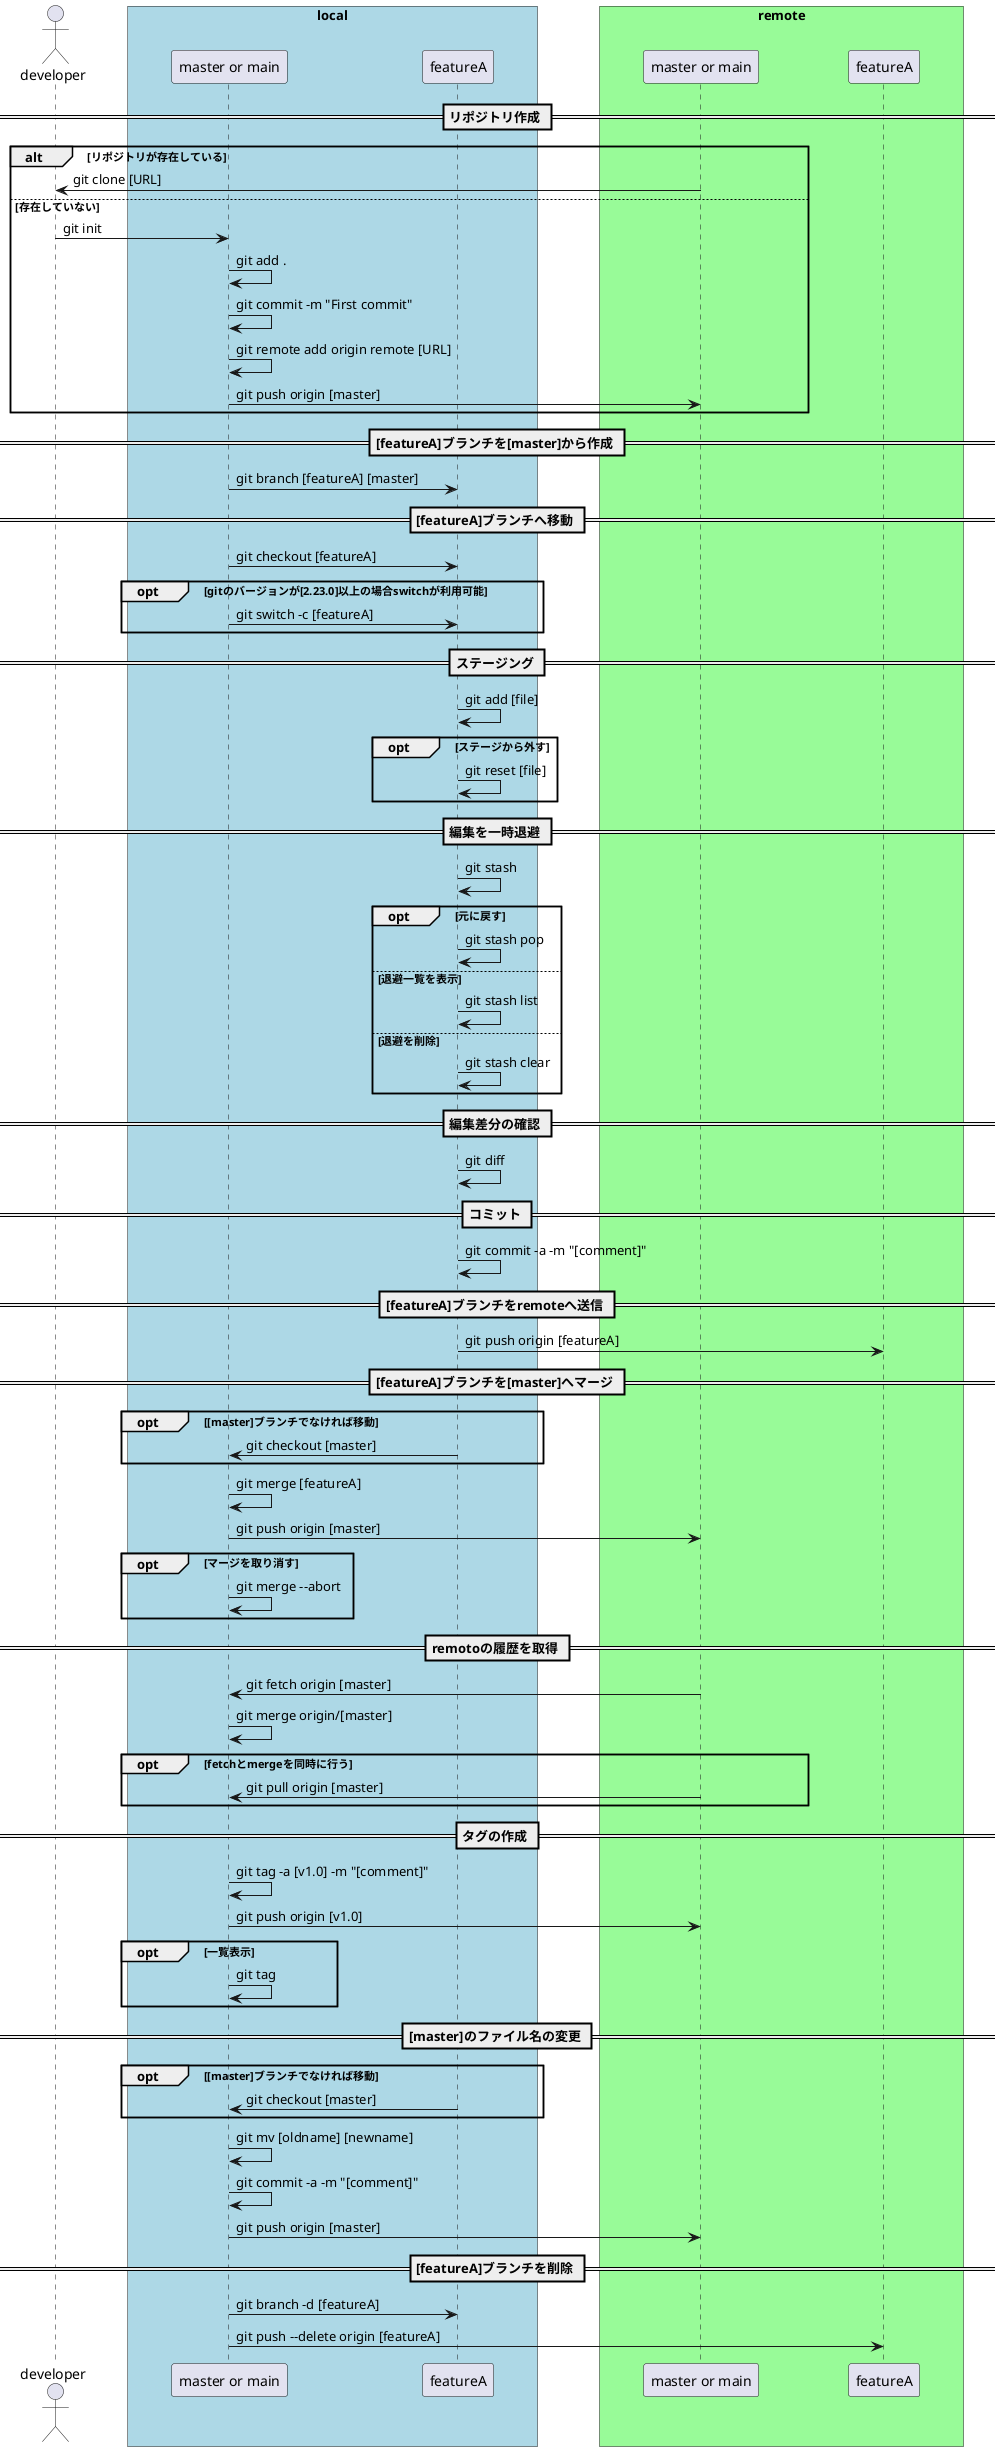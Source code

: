 @startuml　git-command-cheat-sheet

skinparam participantPadding 40
skinparam BoxPadding 30

actor developer as developer
box "local" #LightBlue
participant  "master or main" as lmaster
participant  featureA as lfeatureA
end box

box "remote" #PaleGreen
participant  "master or main"  as rmaster
participant  featureA as rfeatureA
end box

== リポジトリ作成 ==
alt リポジトリが存在している
developer <- rmaster : git clone [URL]
else 存在していない
developer -> lmaster : git init
lmaster -> lmaster : git add .
lmaster -> lmaster : git commit -m "First commit"
lmaster -> lmaster : git remote add origin remote [URL]
lmaster -> rmaster : git push origin [master]
end

== [featureA]ブランチを[master]から作成 ==
lmaster -> lfeatureA : git branch [featureA] [master]

== [featureA]ブランチへ移動 ==
lmaster -> lfeatureA : git checkout [featureA]
opt gitのバージョンが[2.23.0]以上の場合switchが利用可能 
lmaster -> lfeatureA : git switch -c [featureA]
end

== ステージング ==
lfeatureA -> lfeatureA : git add [file]
opt ステージから外す
lfeatureA -> lfeatureA : git reset [file]
end

== 編集を一時退避 ==
lfeatureA -> lfeatureA : git stash
opt 元に戻す
lfeatureA -> lfeatureA : git stash pop
else 退避一覧を表示
lfeatureA -> lfeatureA : git stash list
else 退避を削除
lfeatureA -> lfeatureA : git stash clear
end

== 編集差分の確認 ==
lfeatureA -> lfeatureA : git diff

== コミット ==
lfeatureA -> lfeatureA : git commit -a -m "[comment]"

== [featureA]ブランチをremoteへ送信 ==
lfeatureA -> rfeatureA : git push origin [featureA]

== [featureA]ブランチを[master]へマージ ==
opt [master]ブランチでなければ移動
lmaster <- lfeatureA : git checkout [master]
end
lmaster -> lmaster : git merge [featureA]
lmaster -> rmaster : git push origin [master]
opt マージを取り消す
lmaster -> lmaster : git merge --abort
end 

== remotoの履歴を取得 ==
lmaster <- rmaster : git fetch origin [master]
lmaster -> lmaster : git merge origin/[master]
opt fetchとmergeを同時に行う
lmaster <- rmaster : git pull origin [master]
end

== タグの作成 ==
lmaster -> lmaster : git tag -a [v1.0] -m "[comment]"
lmaster -> rmaster : git push origin [v1.0]
opt 一覧表示
lmaster -> lmaster : git tag
end

== [master]のファイル名の変更 ==
opt [master]ブランチでなければ移動
lmaster <- lfeatureA : git checkout [master]
end
lmaster -> lmaster : git mv [oldname] [newname]
lmaster -> lmaster :git commit -a -m "[comment]"
lmaster -> rmaster :git push origin [master]

== [featureA]ブランチを削除 ==
lmaster -> lfeatureA : git branch -d [featureA]
lmaster -> rfeatureA : git push --delete origin [featureA]

@enduml